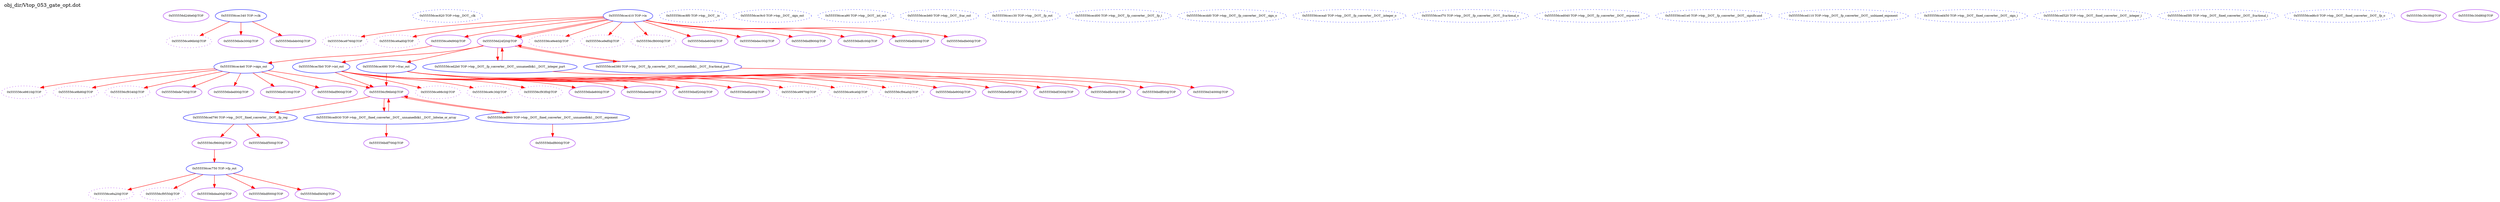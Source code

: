 digraph v3graph {
	graph	[label="obj_dir/Vtop_053_gate_opt.dot",
		 labelloc=t, labeljust=l,
		 //size="7.5,10",
		 rankdir=TB];
	n0	[fontsize=8 label="0x555556d246e0@TOP", color=purple];
	n1	[fontsize=8 label="0x555556ce96b0@TOP", color=purple, style=dotted];
	n2	[fontsize=8 label="0x555556cec340 TOP->clk", color=blue];
	n3	[fontsize=8 label="0x555556cec820 TOP->top__DOT__clk", color=blue, style=dotted];
	n4	[fontsize=8 label="0x555556ce9760@TOP", color=purple, style=dotted];
	n5	[fontsize=8 label="0x555556cec410 TOP->in", color=blue];
	n6	[fontsize=8 label="0x555556cec8f0 TOP->top__DOT__in", color=blue, style=dotted];
	n7	[fontsize=8 label="0x555556ce9810@TOP", color=purple, style=dotted];
	n8	[fontsize=8 label="0x555556cec4e0 TOP->sign_out", color=blue];
	n9	[fontsize=8 label="0x555556cec9c0 TOP->top__DOT__sign_out", color=blue, style=dotted];
	n10	[fontsize=8 label="0x555556ce98c0@TOP", color=purple, style=dotted];
	n11	[fontsize=8 label="0x555556cec5b0 TOP->int_out", color=blue];
	n12	[fontsize=8 label="0x555556ceca90 TOP->top__DOT__int_out", color=blue, style=dotted];
	n13	[fontsize=8 label="0x555556ce9970@TOP", color=purple, style=dotted];
	n14	[fontsize=8 label="0x555556cec680 TOP->frac_out", color=blue];
	n15	[fontsize=8 label="0x555556cecb60 TOP->top__DOT__frac_out", color=blue, style=dotted];
	n16	[fontsize=8 label="0x555556ce9a20@TOP", color=purple, style=dotted];
	n17	[fontsize=8 label="0x555556cec750 TOP->fp_out", color=blue];
	n18	[fontsize=8 label="0x555556cecc30 TOP->top__DOT__fp_out", color=blue, style=dotted];
	n19	[fontsize=8 label="0x555556ce9ad0@TOP", color=purple, style=dotted];
	n20	[fontsize=8 label="0x555556cecd00 TOP->top__DOT__fp_converter__DOT__fp_i", color=blue, style=dotted];
	n21	[fontsize=8 label="0x555556ce9b80@TOP", color=purple, style=dotted];
	n22	[fontsize=8 label="0x555556cecdd0 TOP->top__DOT__fp_converter__DOT__sign_o", color=blue, style=dotted];
	n23	[fontsize=8 label="0x555556ce9c30@TOP", color=purple, style=dotted];
	n24	[fontsize=8 label="0x555556cecea0 TOP->top__DOT__fp_converter__DOT__integer_o", color=blue, style=dotted];
	n25	[fontsize=8 label="0x555556ce9ce0@TOP", color=purple, style=dotted];
	n26	[fontsize=8 label="0x555556cecf70 TOP->top__DOT__fp_converter__DOT__fractional_o", color=blue, style=dotted];
	n27	[fontsize=8 label="0x555556ce9d90@TOP", color=purple];
	n28	[fontsize=8 label="0x555556ce9e40@TOP", color=purple, style=dotted];
	n29	[fontsize=8 label="0x555556ced040 TOP->top__DOT__fp_converter__DOT__exponent", color=blue, style=dotted];
	n30	[fontsize=8 label="0x555556ce9ef0@TOP", color=purple, style=dotted];
	n31	[fontsize=8 label="0x555556ced1e0 TOP->top__DOT__fp_converter__DOT__significand", color=blue, style=dotted];
	n32	[fontsize=8 label="0x555556cf8000@TOP", color=purple, style=dotted];
	n33	[fontsize=8 label="0x555556ced110 TOP->top__DOT__fp_converter__DOT__unbiased_exponent", color=blue, style=dotted];
	n34	[fontsize=8 label="0x555556d24f20@TOP", color=purple];
	n35	[fontsize=8 label="0x555556ced2b0 TOP->top__DOT__fp_converter__DOT__unnamedblk1__DOT__integer_part", color=blue];
	n36	[fontsize=8 label="0x555556ced380 TOP->top__DOT__fp_converter__DOT__unnamedblk1__DOT__fractional_part", color=blue];
	n37	[fontsize=8 label="0x555556cf9340@TOP", color=purple, style=dotted];
	n38	[fontsize=8 label="0x555556ced450 TOP->top__DOT__fixed_converter__DOT__sign_i", color=blue, style=dotted];
	n39	[fontsize=8 label="0x555556cf93f0@TOP", color=purple, style=dotted];
	n40	[fontsize=8 label="0x555556ced520 TOP->top__DOT__fixed_converter__DOT__integer_i", color=blue, style=dotted];
	n41	[fontsize=8 label="0x555556cf94a0@TOP", color=purple, style=dotted];
	n42	[fontsize=8 label="0x555556ced5f0 TOP->top__DOT__fixed_converter__DOT__fractional_i", color=blue, style=dotted];
	n43	[fontsize=8 label="0x555556cf9550@TOP", color=purple, style=dotted];
	n44	[fontsize=8 label="0x555556ced6c0 TOP->top__DOT__fixed_converter__DOT__fp_o", color=blue, style=dotted];
	n45	[fontsize=8 label="0x555556cf9600@TOP", color=purple];
	n46	[fontsize=8 label="0x555556ced790 TOP->top__DOT__fixed_converter__DOT__fp_reg", color=blue];
	n47	[fontsize=8 label="0x555556cf96b0@TOP", color=purple];
	n48	[fontsize=8 label="0x555556ced930 TOP->top__DOT__fixed_converter__DOT__unnamedblk1__DOT__bitwise_or_array", color=blue];
	n49	[fontsize=8 label="0x555556ced860 TOP->top__DOT__fixed_converter__DOT__unnamedblk1__DOT__exponent", color=blue];
	n50	[fontsize=8 label="0x555556c30c00@TOP", color=purple];
	n51	[fontsize=8 label="0x555556bde300@TOP", color=purple];
	n52	[fontsize=8 label="0x555556bde600@TOP", color=purple];
	n53	[fontsize=8 label="0x555556bde700@TOP", color=purple];
	n54	[fontsize=8 label="0x555556bde800@TOP", color=purple];
	n55	[fontsize=8 label="0x555556bde900@TOP", color=purple];
	n56	[fontsize=8 label="0x555556bdea00@TOP", color=purple];
	n57	[fontsize=8 label="0x555556bdeb00@TOP", color=purple];
	n58	[fontsize=8 label="0x555556bdec00@TOP", color=purple];
	n59	[fontsize=8 label="0x555556bded00@TOP", color=purple];
	n60	[fontsize=8 label="0x555556bdee00@TOP", color=purple];
	n61	[fontsize=8 label="0x555556bdef00@TOP", color=purple];
	n62	[fontsize=8 label="0x555556bdf000@TOP", color=purple];
	n63	[fontsize=8 label="0x555556bdf100@TOP", color=purple];
	n64	[fontsize=8 label="0x555556bdf200@TOP", color=purple];
	n65	[fontsize=8 label="0x555556bdf300@TOP", color=purple];
	n66	[fontsize=8 label="0x555556bdf400@TOP", color=purple];
	n67	[fontsize=8 label="0x555556bdf500@TOP", color=purple];
	n68	[fontsize=8 label="0x555556bdf600@TOP", color=purple];
	n69	[fontsize=8 label="0x555556bdf700@TOP", color=purple];
	n70	[fontsize=8 label="0x555556bdf800@TOP", color=purple];
	n71	[fontsize=8 label="0x555556bdf900@TOP", color=purple];
	n72	[fontsize=8 label="0x555556bdfa00@TOP", color=purple];
	n73	[fontsize=8 label="0x555556bdfb00@TOP", color=purple];
	n74	[fontsize=8 label="0x555556bdfc00@TOP", color=purple];
	n75	[fontsize=8 label="0x555556bdfd00@TOP", color=purple];
	n76	[fontsize=8 label="0x555556bdfe00@TOP", color=purple];
	n77	[fontsize=8 label="0x555556bdff00@TOP", color=purple];
	n78	[fontsize=8 label="0x555556d34000@TOP", color=purple];
	n79	[fontsize=8 label="0x555556c30d80@TOP", color=purple];
	n2 -> n1 [fontsize=8 label="" weight=1 color=red];
	n2 -> n51 [fontsize=8 label="" weight=1 color=red];
	n2 -> n57 [fontsize=8 label="" weight=1 color=red];
	n5 -> n4 [fontsize=8 label="" weight=1 color=red];
	n5 -> n27 [fontsize=8 label="" weight=1 color=red];
	n5 -> n28 [fontsize=8 label="" weight=1 color=red];
	n5 -> n30 [fontsize=8 label="" weight=1 color=red];
	n5 -> n52 [fontsize=8 label="" weight=1 color=red];
	n5 -> n19 [fontsize=8 label="" weight=1 color=red];
	n5 -> n58 [fontsize=8 label="" weight=1 color=red];
	n5 -> n70 [fontsize=8 label="" weight=1 color=red];
	n5 -> n32 [fontsize=8 label="" weight=1 color=red];
	n5 -> n74 [fontsize=8 label="" weight=1 color=red];
	n5 -> n34 [fontsize=8 label="" weight=1 color=red];
	n5 -> n76 [fontsize=8 label="" weight=1 color=red];
	n5 -> n34 [fontsize=8 label="" weight=1 color=red];
	n5 -> n75 [fontsize=8 label="" weight=1 color=red];
	n8 -> n7 [fontsize=8 label="" weight=1 color=red];
	n8 -> n47 [fontsize=8 label="" weight=2 color=red];
	n8 -> n53 [fontsize=8 label="" weight=1 color=red];
	n8 -> n21 [fontsize=8 label="" weight=1 color=red];
	n8 -> n37 [fontsize=8 label="" weight=1 color=red];
	n8 -> n59 [fontsize=8 label="" weight=1 color=red];
	n8 -> n71 [fontsize=8 label="" weight=1 color=red];
	n8 -> n63 [fontsize=8 label="" weight=1 color=red];
	n11 -> n10 [fontsize=8 label="" weight=1 color=red];
	n11 -> n47 [fontsize=8 label="" weight=1 color=red];
	n11 -> n54 [fontsize=8 label="" weight=1 color=red];
	n11 -> n23 [fontsize=8 label="" weight=1 color=red];
	n11 -> n39 [fontsize=8 label="" weight=1 color=red];
	n11 -> n60 [fontsize=8 label="" weight=1 color=red];
	n11 -> n72 [fontsize=8 label="" weight=1 color=red];
	n11 -> n64 [fontsize=8 label="" weight=1 color=red];
	n14 -> n13 [fontsize=8 label="" weight=1 color=red];
	n14 -> n47 [fontsize=8 label="" weight=20 color=red];
	n14 -> n55 [fontsize=8 label="" weight=1 color=red];
	n14 -> n25 [fontsize=8 label="" weight=1 color=red];
	n14 -> n41 [fontsize=8 label="" weight=1 color=red];
	n14 -> n61 [fontsize=8 label="" weight=1 color=red];
	n14 -> n73 [fontsize=8 label="" weight=1 color=red];
	n14 -> n65 [fontsize=8 label="" weight=1 color=red];
	n17 -> n16 [fontsize=8 label="" weight=1 color=red];
	n17 -> n56 [fontsize=8 label="" weight=1 color=red];
	n17 -> n43 [fontsize=8 label="" weight=1 color=red];
	n17 -> n62 [fontsize=8 label="" weight=1 color=red];
	n17 -> n66 [fontsize=8 label="" weight=1 color=red];
	n27 -> n8 [fontsize=8 label="" weight=1 color=red];
	n34 -> n35 [fontsize=8 label="" weight=6 color=red];
	n34 -> n36 [fontsize=8 label="" weight=6 color=red];
	n34 -> n11 [fontsize=8 label="" weight=1 color=red];
	n34 -> n14 [fontsize=8 label="" weight=1 color=red];
	n35 -> n34 [fontsize=8 label="" weight=6 color=red];
	n35 -> n77 [fontsize=8 label="" weight=1 color=red];
	n36 -> n34 [fontsize=8 label="" weight=6 color=red];
	n36 -> n78 [fontsize=8 label="" weight=1 color=red];
	n45 -> n17 [fontsize=8 label="" weight=1 color=red];
	n46 -> n45 [fontsize=8 label="" weight=1 color=red];
	n46 -> n67 [fontsize=8 label="" weight=1 color=red];
	n47 -> n48 [fontsize=8 label="" weight=19 color=red];
	n47 -> n49 [fontsize=8 label="" weight=1 color=red];
	n47 -> n46 [fontsize=8 label="" weight=1 color=red];
	n48 -> n47 [fontsize=8 label="" weight=51 color=red];
	n48 -> n69 [fontsize=8 label="" weight=1 color=red];
	n49 -> n47 [fontsize=8 label="" weight=2 color=red];
	n49 -> n68 [fontsize=8 label="" weight=1 color=red];
}
